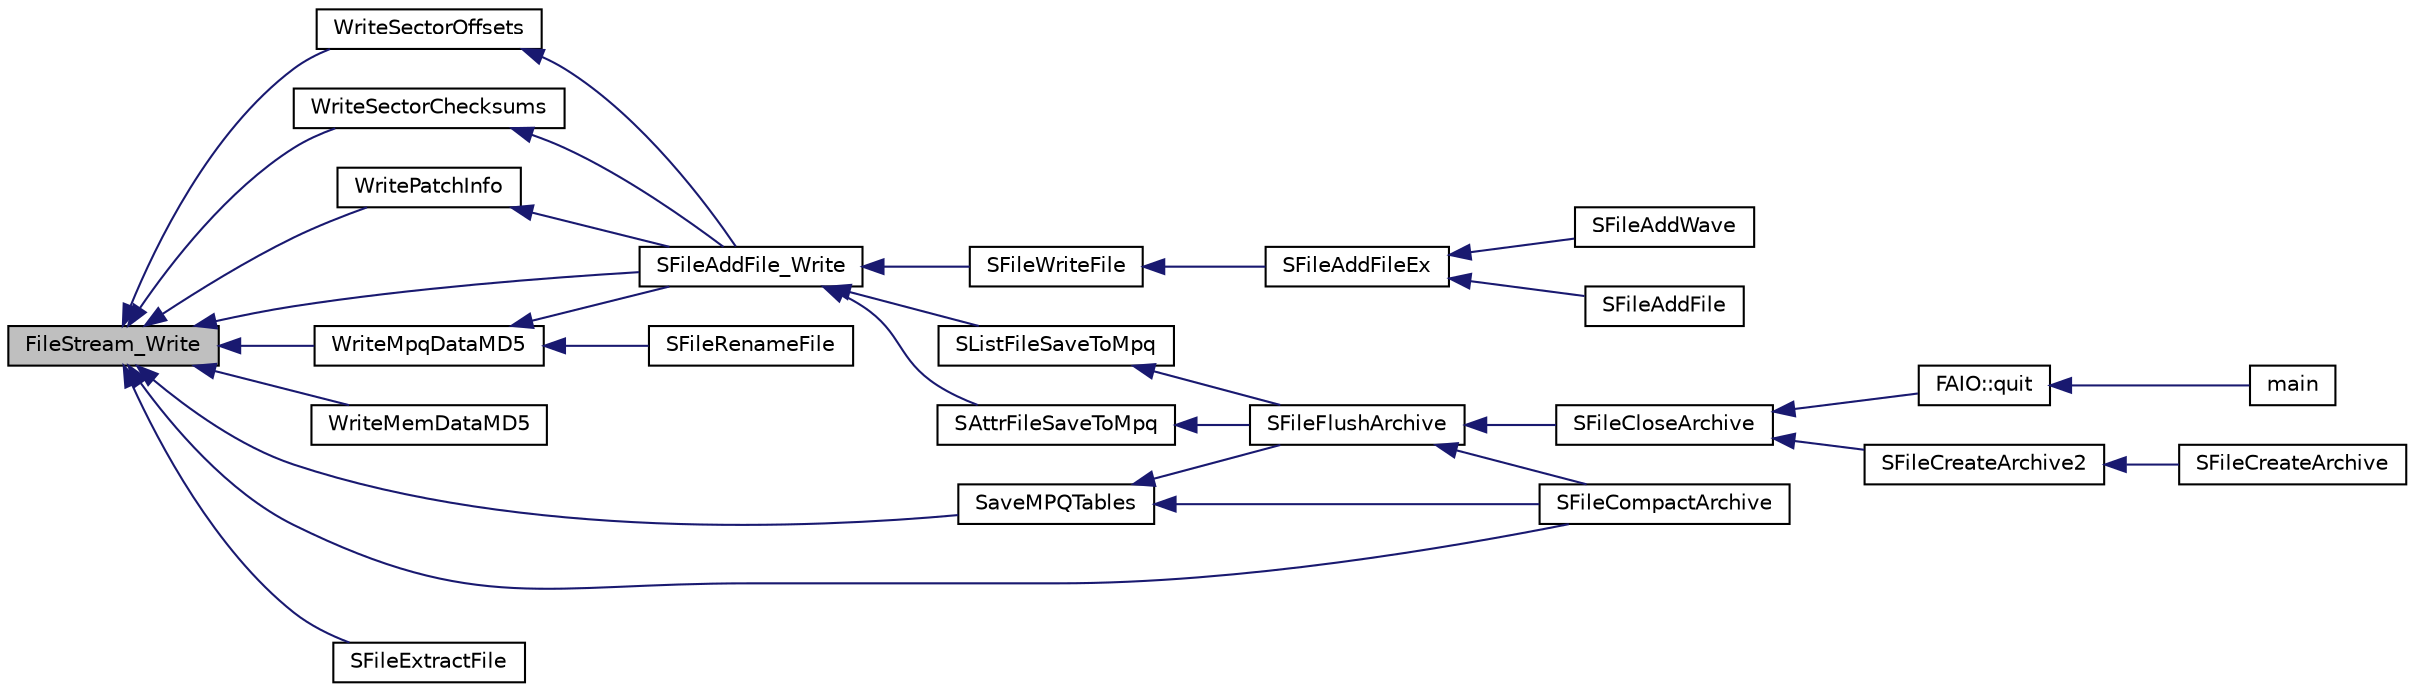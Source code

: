 digraph G
{
  edge [fontname="Helvetica",fontsize="10",labelfontname="Helvetica",labelfontsize="10"];
  node [fontname="Helvetica",fontsize="10",shape=record];
  rankdir="LR";
  Node1 [label="FileStream_Write",height=0.2,width=0.4,color="black", fillcolor="grey75", style="filled" fontcolor="black"];
  Node1 -> Node2 [dir="back",color="midnightblue",fontsize="10",style="solid",fontname="Helvetica"];
  Node2 [label="WritePatchInfo",height=0.2,width=0.4,color="black", fillcolor="white", style="filled",URL="$_storm_common_8h.html#ae019465d798f9926fd5cc63697d664f7"];
  Node2 -> Node3 [dir="back",color="midnightblue",fontsize="10",style="solid",fontname="Helvetica"];
  Node3 [label="SFileAddFile_Write",height=0.2,width=0.4,color="black", fillcolor="white", style="filled",URL="$_storm_common_8h.html#a8bbeffca003d324051f5a4d93a6862a3"];
  Node3 -> Node4 [dir="back",color="midnightblue",fontsize="10",style="solid",fontname="Helvetica"];
  Node4 [label="SFileWriteFile",height=0.2,width=0.4,color="black", fillcolor="white", style="filled",URL="$_storm_lib_8h.html#a70c78df25d758e53550021e82078352e"];
  Node4 -> Node5 [dir="back",color="midnightblue",fontsize="10",style="solid",fontname="Helvetica"];
  Node5 [label="SFileAddFileEx",height=0.2,width=0.4,color="black", fillcolor="white", style="filled",URL="$_storm_lib_8h.html#a9d092079ada150e05bfed5a26e65e184"];
  Node5 -> Node6 [dir="back",color="midnightblue",fontsize="10",style="solid",fontname="Helvetica"];
  Node6 [label="SFileAddFile",height=0.2,width=0.4,color="black", fillcolor="white", style="filled",URL="$_storm_lib_8h.html#ab6184a31092ac5364a8746b1fca3a822"];
  Node5 -> Node7 [dir="back",color="midnightblue",fontsize="10",style="solid",fontname="Helvetica"];
  Node7 [label="SFileAddWave",height=0.2,width=0.4,color="black", fillcolor="white", style="filled",URL="$_storm_lib_8h.html#a4cc5ee53bb9a41f91d71a0be809ede22"];
  Node3 -> Node8 [dir="back",color="midnightblue",fontsize="10",style="solid",fontname="Helvetica"];
  Node8 [label="SAttrFileSaveToMpq",height=0.2,width=0.4,color="black", fillcolor="white", style="filled",URL="$_storm_common_8h.html#a1f552d4db51760c541354dc64e7808ea"];
  Node8 -> Node9 [dir="back",color="midnightblue",fontsize="10",style="solid",fontname="Helvetica"];
  Node9 [label="SFileFlushArchive",height=0.2,width=0.4,color="black", fillcolor="white", style="filled",URL="$_storm_lib_8h.html#a5f3daefb5c0d87a791fcc42ec40714d2"];
  Node9 -> Node10 [dir="back",color="midnightblue",fontsize="10",style="solid",fontname="Helvetica"];
  Node10 [label="SFileCompactArchive",height=0.2,width=0.4,color="black", fillcolor="white", style="filled",URL="$_storm_lib_8h.html#a4a8f24295ae27ee91ab52a2cc8a0e9ba"];
  Node9 -> Node11 [dir="back",color="midnightblue",fontsize="10",style="solid",fontname="Helvetica"];
  Node11 [label="SFileCloseArchive",height=0.2,width=0.4,color="black", fillcolor="white", style="filled",URL="$_storm_lib_8h.html#abe1ae9917ea665286bffd1524561fceb"];
  Node11 -> Node12 [dir="back",color="midnightblue",fontsize="10",style="solid",fontname="Helvetica"];
  Node12 [label="FAIO::quit",height=0.2,width=0.4,color="black", fillcolor="white", style="filled",URL="$namespace_f_a_i_o.html#ae82e5f53b89d70f240951c564bdff66a"];
  Node12 -> Node13 [dir="back",color="midnightblue",fontsize="10",style="solid",fontname="Helvetica"];
  Node13 [label="main",height=0.2,width=0.4,color="black", fillcolor="white", style="filled",URL="$exedump_2main_8cpp.html#a2c3f6775325c30275d11c6abee2db6a0"];
  Node11 -> Node14 [dir="back",color="midnightblue",fontsize="10",style="solid",fontname="Helvetica"];
  Node14 [label="SFileCreateArchive2",height=0.2,width=0.4,color="black", fillcolor="white", style="filled",URL="$_storm_lib_8h.html#aa2b6fa8f16b5ac42868c546533fe26ce"];
  Node14 -> Node15 [dir="back",color="midnightblue",fontsize="10",style="solid",fontname="Helvetica"];
  Node15 [label="SFileCreateArchive",height=0.2,width=0.4,color="black", fillcolor="white", style="filled",URL="$_storm_lib_8h.html#a11342f379ed88e7b54873f1f53feb773"];
  Node3 -> Node16 [dir="back",color="midnightblue",fontsize="10",style="solid",fontname="Helvetica"];
  Node16 [label="SListFileSaveToMpq",height=0.2,width=0.4,color="black", fillcolor="white", style="filled",URL="$_storm_common_8h.html#a92fbeed559aba21268c7cf0b967e49fc"];
  Node16 -> Node9 [dir="back",color="midnightblue",fontsize="10",style="solid",fontname="Helvetica"];
  Node1 -> Node17 [dir="back",color="midnightblue",fontsize="10",style="solid",fontname="Helvetica"];
  Node17 [label="WriteSectorOffsets",height=0.2,width=0.4,color="black", fillcolor="white", style="filled",URL="$_storm_common_8h.html#a55f6d721d95cc322bd68f273b1e40ae1"];
  Node17 -> Node3 [dir="back",color="midnightblue",fontsize="10",style="solid",fontname="Helvetica"];
  Node1 -> Node18 [dir="back",color="midnightblue",fontsize="10",style="solid",fontname="Helvetica"];
  Node18 [label="WriteSectorChecksums",height=0.2,width=0.4,color="black", fillcolor="white", style="filled",URL="$_storm_common_8h.html#a336ebf1e01d695363f7f25a474e627de"];
  Node18 -> Node3 [dir="back",color="midnightblue",fontsize="10",style="solid",fontname="Helvetica"];
  Node1 -> Node19 [dir="back",color="midnightblue",fontsize="10",style="solid",fontname="Helvetica"];
  Node19 [label="WriteMemDataMD5",height=0.2,width=0.4,color="black", fillcolor="white", style="filled",URL="$_storm_common_8h.html#abfce4a0e949403c3bede613640942c4a"];
  Node1 -> Node20 [dir="back",color="midnightblue",fontsize="10",style="solid",fontname="Helvetica"];
  Node20 [label="WriteMpqDataMD5",height=0.2,width=0.4,color="black", fillcolor="white", style="filled",URL="$_storm_common_8h.html#ad65eac195a2ffc9e9ad511d7b381a9a5"];
  Node20 -> Node3 [dir="back",color="midnightblue",fontsize="10",style="solid",fontname="Helvetica"];
  Node20 -> Node21 [dir="back",color="midnightblue",fontsize="10",style="solid",fontname="Helvetica"];
  Node21 [label="SFileRenameFile",height=0.2,width=0.4,color="black", fillcolor="white", style="filled",URL="$_storm_lib_8h.html#abf315c2be57e5ebb9790cf84fe88ef03"];
  Node1 -> Node22 [dir="back",color="midnightblue",fontsize="10",style="solid",fontname="Helvetica"];
  Node22 [label="SaveMPQTables",height=0.2,width=0.4,color="black", fillcolor="white", style="filled",URL="$_storm_common_8h.html#a214be2e28f839a8b8842cd1eb2f3ef71"];
  Node22 -> Node10 [dir="back",color="midnightblue",fontsize="10",style="solid",fontname="Helvetica"];
  Node22 -> Node9 [dir="back",color="midnightblue",fontsize="10",style="solid",fontname="Helvetica"];
  Node1 -> Node3 [dir="back",color="midnightblue",fontsize="10",style="solid",fontname="Helvetica"];
  Node1 -> Node10 [dir="back",color="midnightblue",fontsize="10",style="solid",fontname="Helvetica"];
  Node1 -> Node23 [dir="back",color="midnightblue",fontsize="10",style="solid",fontname="Helvetica"];
  Node23 [label="SFileExtractFile",height=0.2,width=0.4,color="black", fillcolor="white", style="filled",URL="$_storm_lib_8h.html#a25532910e8392ffc4b5fd57878d67316"];
}
